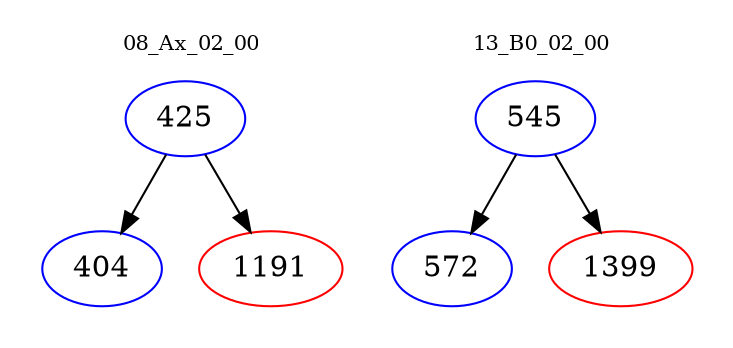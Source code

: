 digraph{
subgraph cluster_0 {
color = white
label = "08_Ax_02_00";
fontsize=10;
T0_425 [label="425", color="blue"]
T0_425 -> T0_404 [color="black"]
T0_404 [label="404", color="blue"]
T0_425 -> T0_1191 [color="black"]
T0_1191 [label="1191", color="red"]
}
subgraph cluster_1 {
color = white
label = "13_B0_02_00";
fontsize=10;
T1_545 [label="545", color="blue"]
T1_545 -> T1_572 [color="black"]
T1_572 [label="572", color="blue"]
T1_545 -> T1_1399 [color="black"]
T1_1399 [label="1399", color="red"]
}
}
